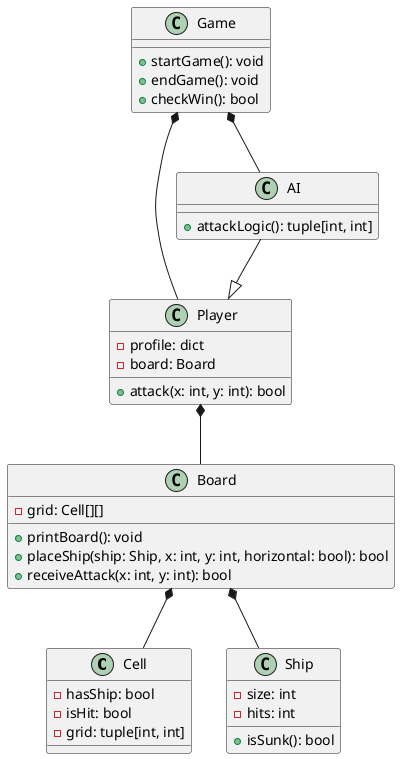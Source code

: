 @startuml Logical_View
class Cell {
    - hasShip: bool
    - isHit: bool
    - grid: tuple[int, int]
}

class Ship {
    - size: int
    - hits: int
    + isSunk(): bool
}

class Board {
    - grid: Cell[][]
    + printBoard(): void
    + placeShip(ship: Ship, x: int, y: int, horizontal: bool): bool
    + receiveAttack(x: int, y: int): bool
}

class Player {
    - profile: dict
    - board: Board
    + attack(x: int, y: int): bool
}

class AI {
    + attackLogic(): tuple[int, int]
}

class Game {
    + startGame(): void
    + endGame(): void
    + checkWin(): bool
}

AI --|> Player
Board *-- Cell
Board *-- Ship
Player *-- Board
Game *-- Player
Game *-- AI
@enduml